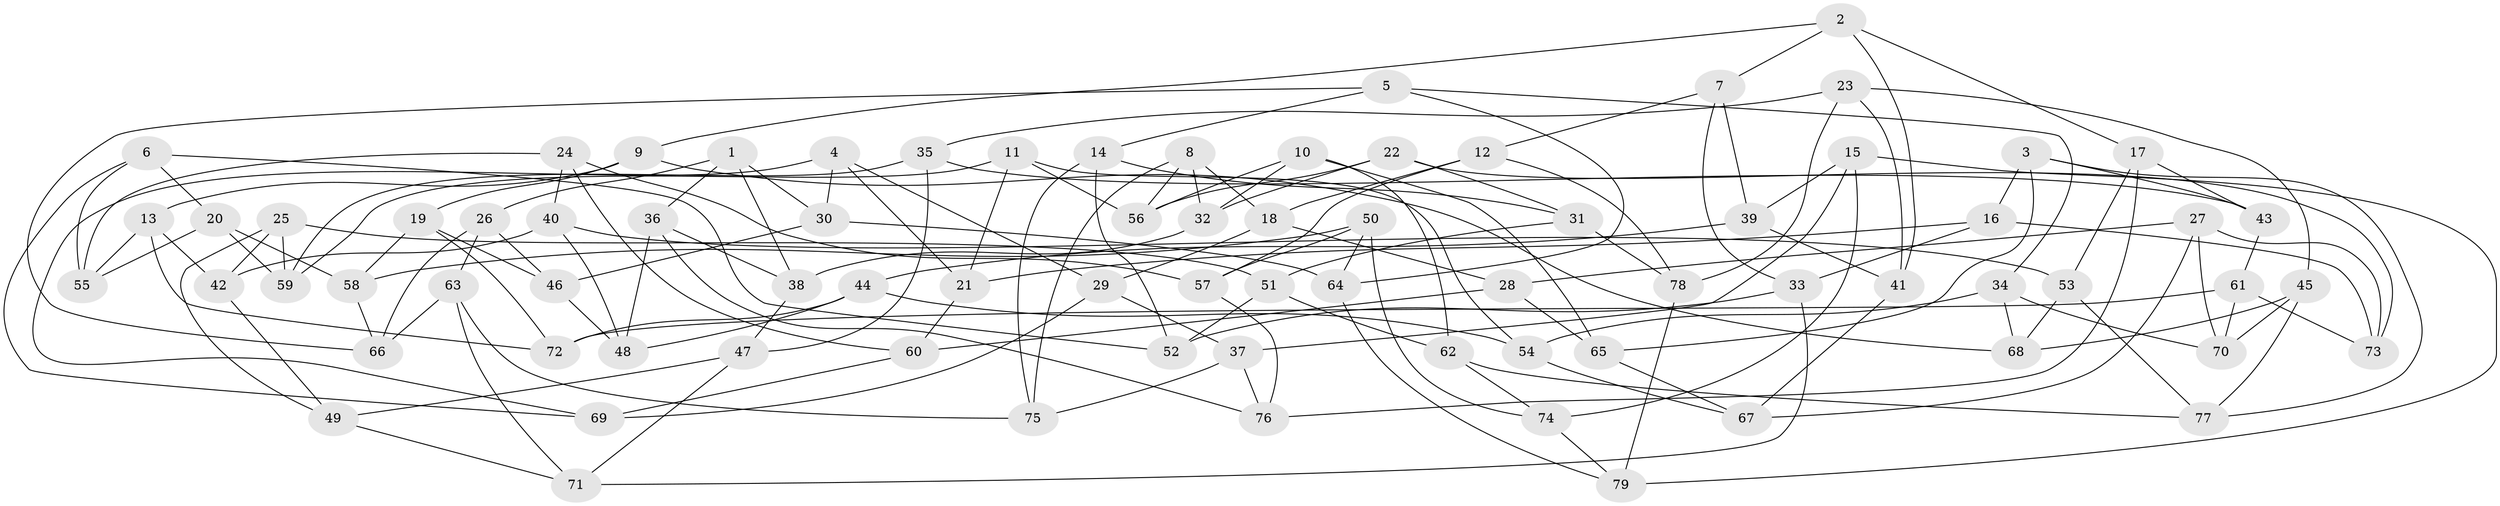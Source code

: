 // coarse degree distribution, {6: 0.32727272727272727, 4: 0.5636363636363636, 5: 0.09090909090909091, 3: 0.01818181818181818}
// Generated by graph-tools (version 1.1) at 2025/52/02/27/25 19:52:27]
// undirected, 79 vertices, 158 edges
graph export_dot {
graph [start="1"]
  node [color=gray90,style=filled];
  1;
  2;
  3;
  4;
  5;
  6;
  7;
  8;
  9;
  10;
  11;
  12;
  13;
  14;
  15;
  16;
  17;
  18;
  19;
  20;
  21;
  22;
  23;
  24;
  25;
  26;
  27;
  28;
  29;
  30;
  31;
  32;
  33;
  34;
  35;
  36;
  37;
  38;
  39;
  40;
  41;
  42;
  43;
  44;
  45;
  46;
  47;
  48;
  49;
  50;
  51;
  52;
  53;
  54;
  55;
  56;
  57;
  58;
  59;
  60;
  61;
  62;
  63;
  64;
  65;
  66;
  67;
  68;
  69;
  70;
  71;
  72;
  73;
  74;
  75;
  76;
  77;
  78;
  79;
  1 -- 30;
  1 -- 26;
  1 -- 38;
  1 -- 36;
  2 -- 41;
  2 -- 9;
  2 -- 17;
  2 -- 7;
  3 -- 43;
  3 -- 65;
  3 -- 16;
  3 -- 77;
  4 -- 30;
  4 -- 69;
  4 -- 21;
  4 -- 29;
  5 -- 64;
  5 -- 14;
  5 -- 34;
  5 -- 66;
  6 -- 69;
  6 -- 55;
  6 -- 52;
  6 -- 20;
  7 -- 12;
  7 -- 39;
  7 -- 33;
  8 -- 56;
  8 -- 18;
  8 -- 75;
  8 -- 32;
  9 -- 19;
  9 -- 13;
  9 -- 68;
  10 -- 65;
  10 -- 56;
  10 -- 62;
  10 -- 32;
  11 -- 54;
  11 -- 59;
  11 -- 21;
  11 -- 56;
  12 -- 18;
  12 -- 57;
  12 -- 78;
  13 -- 72;
  13 -- 55;
  13 -- 42;
  14 -- 52;
  14 -- 75;
  14 -- 31;
  15 -- 37;
  15 -- 79;
  15 -- 39;
  15 -- 74;
  16 -- 33;
  16 -- 21;
  16 -- 73;
  17 -- 43;
  17 -- 76;
  17 -- 53;
  18 -- 29;
  18 -- 28;
  19 -- 46;
  19 -- 58;
  19 -- 72;
  20 -- 58;
  20 -- 59;
  20 -- 55;
  21 -- 60;
  22 -- 73;
  22 -- 56;
  22 -- 31;
  22 -- 32;
  23 -- 45;
  23 -- 78;
  23 -- 35;
  23 -- 41;
  24 -- 55;
  24 -- 60;
  24 -- 40;
  24 -- 57;
  25 -- 51;
  25 -- 49;
  25 -- 59;
  25 -- 42;
  26 -- 63;
  26 -- 66;
  26 -- 46;
  27 -- 67;
  27 -- 28;
  27 -- 73;
  27 -- 70;
  28 -- 65;
  28 -- 60;
  29 -- 37;
  29 -- 69;
  30 -- 46;
  30 -- 64;
  31 -- 51;
  31 -- 78;
  32 -- 38;
  33 -- 52;
  33 -- 71;
  34 -- 68;
  34 -- 54;
  34 -- 70;
  35 -- 59;
  35 -- 43;
  35 -- 47;
  36 -- 76;
  36 -- 38;
  36 -- 48;
  37 -- 75;
  37 -- 76;
  38 -- 47;
  39 -- 44;
  39 -- 41;
  40 -- 53;
  40 -- 48;
  40 -- 42;
  41 -- 67;
  42 -- 49;
  43 -- 61;
  44 -- 54;
  44 -- 72;
  44 -- 48;
  45 -- 77;
  45 -- 68;
  45 -- 70;
  46 -- 48;
  47 -- 71;
  47 -- 49;
  49 -- 71;
  50 -- 74;
  50 -- 57;
  50 -- 64;
  50 -- 58;
  51 -- 62;
  51 -- 52;
  53 -- 77;
  53 -- 68;
  54 -- 67;
  57 -- 76;
  58 -- 66;
  60 -- 69;
  61 -- 72;
  61 -- 70;
  61 -- 73;
  62 -- 77;
  62 -- 74;
  63 -- 75;
  63 -- 71;
  63 -- 66;
  64 -- 79;
  65 -- 67;
  74 -- 79;
  78 -- 79;
}
